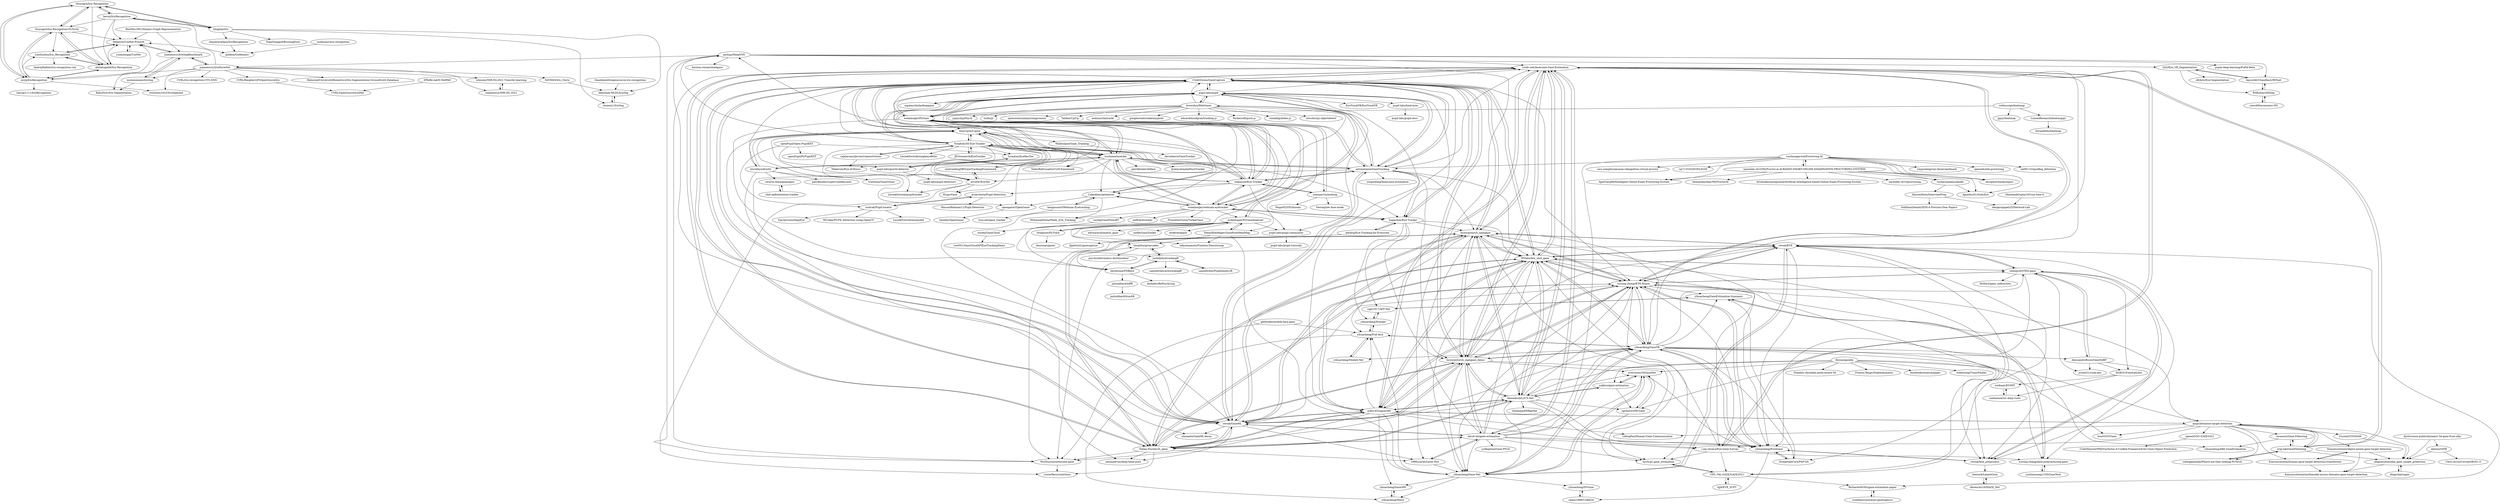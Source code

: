 digraph G {
"thuyngch/Iris-Recognition" -> "thuyngch/Iris-Recognition-PyTorch"
"thuyngch/Iris-Recognition" -> "bernii/IrisRecognition"
"thuyngch/Iris-Recognition" -> "mvjq/IrisRecognition"
"thuyngch/Iris-Recognition" -> "Qingbao/iris"
"thuyngch/Iris-Recognition" -> "akshatapatel/Iris-Recognition"
"pupil-labs/pupil" -> "CSAILVision/GazeCapture"
"pupil-labs/pupil" -> "trishume/eyeLike"
"pupil-labs/pupil" -> "esdalmaijer/PyGaze"
"pupil-labs/pupil" -> "antoinelame/GazeTracking"
"pupil-labs/pupil" -> "pupil-labs/hmd-eyes"
"pupil-labs/pupil" -> "YutaItoh/3D-Eye-Tracker"
"pupil-labs/pupil" -> "esdalmaijer/webcam-eyetracker"
"pupil-labs/pupil" -> "cvlab-uob/Awesome-Gaze-Estimation"
"pupil-labs/pupil" -> "swook/GazeML"
"pupil-labs/pupil" -> "EyeTrackVR/EyeTrackVR" ["e"=1]
"pupil-labs/pupil" -> "hugochan/Eye-Tracker"
"pupil-labs/pupil" -> "stepacool/Eye-Tracker"
"pupil-labs/pupil" -> "pupil-labs/pupil-community"
"pupil-labs/pupil" -> "mpatacchiola/deepgaze" ["e"=1]
"pupil-labs/pupil" -> "brownhci/WebGazer"
"antoinelame/GazeTracking" -> "CSAILVision/GazeCapture"
"antoinelame/GazeTracking" -> "pupil-labs/pupil"
"antoinelame/GazeTracking" -> "stepacool/Eye-Tracker"
"antoinelame/GazeTracking" -> "swook/GazeML"
"antoinelame/GazeTracking" -> "esdalmaijer/PyGaze"
"antoinelame/GazeTracking" -> "trishume/eyeLike"
"antoinelame/GazeTracking" -> "hysts/pytorch_mpiigaze_demo"
"antoinelame/GazeTracking" -> "cvlab-uob/Awesome-Gaze-Estimation"
"antoinelame/GazeTracking" -> "hugochan/Eye-Tracker"
"antoinelame/GazeTracking" -> "natanielruiz/deep-head-pose" ["e"=1]
"antoinelame/GazeTracking" -> "NVlabs/few_shot_gaze"
"antoinelame/GazeTracking" -> "brownhci/WebGazer"
"antoinelame/GazeTracking" -> "hysts/pytorch_mpiigaze"
"antoinelame/GazeTracking" -> "yinguobing/head-pose-estimation" ["e"=1]
"antoinelame/GazeTracking" -> "YutaItoh/3D-Eye-Tracker"
"kongmunist/Webcam-Eyetracking" -> "luca-ant/gaze_tracker" ["e"=1]
"kongmunist/Webcam-Eyetracking" -> "LukeAllen/optimeyes"
"sethoscope/heatmap" -> "jjguy/heatmap"
"sethoscope/heatmap" -> "esdalmaijer/PyGaze"
"sethoscope/heatmap" -> "LumenResearch/heatmappy"
"LukeAllen/optimeyes" -> "esdalmaijer/webcam-eyetracker"
"LukeAllen/optimeyes" -> "kongmunist/Webcam-Eyetracking"
"LukeAllen/optimeyes" -> "MohamadZeina/Moby_Eye_Tracking"
"LukeAllen/optimeyes" -> "opengazer/OpenGazer"
"LukeAllen/optimeyes" -> "esdalmaijer/PyGaze"
"erkil1452/gaze360" -> "Tobias-Fischer/rt_gene"
"erkil1452/gaze360" -> "NVlabs/few_shot_gaze"
"erkil1452/gaze360" -> "xucong-zhang/ETH-XGaze"
"erkil1452/gaze360" -> "cvlab-uob/Awesome-Gaze-Estimation"
"erkil1452/gaze360" -> "hysts/pytorch_mpiigaze"
"erkil1452/gaze360" -> "yihuacheng/Gaze-Net"
"erkil1452/gaze360" -> "yihuacheng/Gaze360"
"erkil1452/gaze360" -> "Ahmednull/L2CS-Net"
"erkil1452/gaze360" -> "swook/GazeML"
"erkil1452/gaze360" -> "yihuacheng/Full-face"
"erkil1452/gaze360" -> "yihuacheng/PureGaze"
"erkil1452/gaze360" -> "LifengFan/Human-Gaze-Communication"
"erkil1452/gaze360" -> "ejcgt/attention-target-detection"
"erkil1452/gaze360" -> "WuZhuoran/awesome-gaze"
"erkil1452/gaze360" -> "hysts/pytorch_mpiigaze_demo"
"titoghose/PyTrack" -> "esdalmaijer/PyGazeAnalyser"
"titoghose/PyTrack" -> "dmirman/gazer"
"Tobias-Fischer/rt_gene" -> "NVlabs/few_shot_gaze"
"Tobias-Fischer/rt_gene" -> "erkil1452/gaze360"
"Tobias-Fischer/rt_gene" -> "xucong-zhang/ETH-XGaze"
"Tobias-Fischer/rt_gene" -> "hysts/pytorch_mpiigaze"
"Tobias-Fischer/rt_gene" -> "swook/GazeML"
"Tobias-Fischer/rt_gene" -> "hysts/pytorch_mpiigaze_demo"
"Tobias-Fischer/rt_gene" -> "cvlab-uob/Awesome-Gaze-Estimation"
"Tobias-Fischer/rt_gene" -> "CSAILVision/GazeCapture"
"Tobias-Fischer/rt_gene" -> "Ahmednull/L2CS-Net"
"Tobias-Fischer/rt_gene" -> "crisie/RecurrentGaze"
"Tobias-Fischer/rt_gene" -> "WuZhuoran/awesome-gaze"
"Tobias-Fischer/rt_gene" -> "yihuacheng/GazeTR"
"Tobias-Fischer/rt_gene" -> "1996scarlet/Laser-Eye"
"Tobias-Fischer/rt_gene" -> "natanielruiz/deep-head-pose" ["e"=1]
"Tobias-Fischer/rt_gene" -> "david-wb/gaze-estimation"
"akshatapatel/Iris-Recognition" -> "Linchunhui/Iris_Recognition"
"akshatapatel/Iris-Recognition" -> "Debatrix/UniNet-Pytorch"
"akshatapatel/Iris-Recognition" -> "mvjq/IrisRecognition"
"akshatapatel/Iris-Recognition" -> "thuyngch/Iris-Recognition-PyTorch"
"swook/GazeML" -> "hysts/pytorch_mpiigaze"
"swook/GazeML" -> "Tobias-Fischer/rt_gene"
"swook/GazeML" -> "cvlab-uob/Awesome-Gaze-Estimation"
"swook/GazeML" -> "NVlabs/few_shot_gaze"
"swook/GazeML" -> "david-wb/gaze-estimation"
"swook/GazeML" -> "CSAILVision/GazeCapture"
"swook/GazeML" -> "hysts/pytorch_mpiigaze_demo"
"swook/GazeML" -> "erkil1452/gaze360"
"swook/GazeML" -> "xucong-zhang/ETH-XGaze"
"swook/GazeML" -> "natanielruiz/deep-head-pose" ["e"=1]
"swook/GazeML" -> "1996scarlet/Laser-Eye"
"swook/GazeML" -> "Ahmednull/L2CS-Net"
"swook/GazeML" -> "shaoanlu/GazeML-keras"
"swook/GazeML" -> "antoinelame/GazeTracking"
"swook/GazeML" -> "pydsgz/DeepVOG"
"recasens/Gaze-Following" -> "svip-lab/GazeFollowing"
"recasens/Gaze-Following" -> "yihuacheng/ARE-GazeEstimation"
"samhforbes/PupillometryR" -> "jwdink/eyetrackingR"
"opengazer/OpenGazer" -> "tiendan/OpenGazer"
"esdalmaijer/PyGazeAnalyser" -> "esdalmaijer/PyGaze"
"esdalmaijer/PyGazeAnalyser" -> "titoghose/PyTrack"
"esdalmaijer/PyGazeAnalyser" -> "ecekt/eyegaze"
"esdalmaijer/PyGazeAnalyser" -> "TobiasRoeddiger/GazePointHeatMap"
"esdalmaijer/PyGazeAnalyser" -> "takyamamoto/Fixation-Densitymap"
"esdalmaijer/PyGazeAnalyser" -> "tmalsburg/saccades"
"esdalmaijer/PyGazeAnalyser" -> "davebraze/FDBeye"
"esdalmaijer/PyGazeAnalyser" -> "adswa/multimatch_gaze" ["e"=1]
"esdalmaijer/PyGazeAnalyser" -> "uxifiit/GazeToolkit"
"esdalmaijer/PyGazeAnalyser" -> "pupil-labs/pupil-community"
"cvlab-uob/Awesome-Gaze-Estimation" -> "NVlabs/few_shot_gaze"
"cvlab-uob/Awesome-Gaze-Estimation" -> "hysts/pytorch_mpiigaze_demo"
"cvlab-uob/Awesome-Gaze-Estimation" -> "Tobias-Fischer/rt_gene"
"cvlab-uob/Awesome-Gaze-Estimation" -> "swook/GazeML"
"cvlab-uob/Awesome-Gaze-Estimation" -> "xucong-zhang/ETH-XGaze"
"cvlab-uob/Awesome-Gaze-Estimation" -> "erkil1452/gaze360"
"cvlab-uob/Awesome-Gaze-Estimation" -> "hysts/pytorch_mpiigaze"
"cvlab-uob/Awesome-Gaze-Estimation" -> "CSAILVision/GazeCapture"
"cvlab-uob/Awesome-Gaze-Estimation" -> "Ahmednull/L2CS-Net"
"cvlab-uob/Awesome-Gaze-Estimation" -> "i-am-shreya/Eye-Gaze-Survey"
"cvlab-uob/Awesome-Gaze-Estimation" -> "yihuacheng/GazeTR"
"cvlab-uob/Awesome-Gaze-Estimation" -> "david-wb/gaze-estimation"
"cvlab-uob/Awesome-Gaze-Estimation" -> "WuZhuoran/awesome-gaze"
"cvlab-uob/Awesome-Gaze-Estimation" -> "svip-lab/GazeFollowing"
"cvlab-uob/Awesome-Gaze-Estimation" -> "swook/EVE"
"NVlabs/few_shot_gaze" -> "xucong-zhang/ETH-XGaze"
"NVlabs/few_shot_gaze" -> "Tobias-Fischer/rt_gene"
"NVlabs/few_shot_gaze" -> "hysts/pytorch_mpiigaze"
"NVlabs/few_shot_gaze" -> "cvlab-uob/Awesome-Gaze-Estimation"
"NVlabs/few_shot_gaze" -> "erkil1452/gaze360"
"NVlabs/few_shot_gaze" -> "hysts/pytorch_mpiigaze_demo"
"NVlabs/few_shot_gaze" -> "yihuacheng/GazeTR"
"NVlabs/few_shot_gaze" -> "swook/GazeML"
"NVlabs/few_shot_gaze" -> "swook/faze_preprocess"
"NVlabs/few_shot_gaze" -> "yihuacheng/PureGaze"
"NVlabs/few_shot_gaze" -> "CSAILVision/GazeCapture"
"NVlabs/few_shot_gaze" -> "swook/EVE"
"NVlabs/few_shot_gaze" -> "zhengyuf/STED-gaze"
"NVlabs/few_shot_gaze" -> "yihuacheng/Gaze-Net"
"NVlabs/few_shot_gaze" -> "Ahmednull/L2CS-Net"
"WuZhuoran/awesome-gaze" -> "crisie/RecurrentGaze"
"hysts/pytorch_mpiigaze" -> "hysts/pytorch_mpiigaze_demo"
"hysts/pytorch_mpiigaze" -> "xucong-zhang/ETH-XGaze"
"hysts/pytorch_mpiigaze" -> "NVlabs/few_shot_gaze"
"hysts/pytorch_mpiigaze" -> "swook/GazeML"
"hysts/pytorch_mpiigaze" -> "Tobias-Fischer/rt_gene"
"hysts/pytorch_mpiigaze" -> "CSAILVision/GazeCapture"
"hysts/pytorch_mpiigaze" -> "erkil1452/gaze360"
"hysts/pytorch_mpiigaze" -> "cvlab-uob/Awesome-Gaze-Estimation"
"hysts/pytorch_mpiigaze" -> "hysts/pl_gaze_estimation"
"hysts/pytorch_mpiigaze" -> "yihuacheng/GazeTR"
"hysts/pytorch_mpiigaze" -> "swook/EVE"
"hysts/pytorch_mpiigaze" -> "yihuacheng/Full-face"
"hysts/pytorch_mpiigaze" -> "Ahmednull/L2CS-Net"
"hysts/pytorch_mpiigaze" -> "WuZhuoran/awesome-gaze"
"hysts/pytorch_mpiigaze" -> "i-am-shreya/Eye-Gaze-Survey"
"stepacool/Eye-Tracker" -> "esdalmaijer/PyGaze"
"stepacool/Eye-Tracker" -> "antoinelame/GazeTracking"
"stepacool/Eye-Tracker" -> "esdalmaijer/webcam-eyetracker"
"stepacool/Eye-Tracker" -> "YutaItoh/3D-Eye-Tracker"
"stepacool/Eye-Tracker" -> "hugochan/Eye-Tracker"
"stepacool/Eye-Tracker" -> "LukeAllen/optimeyes"
"stepacool/Eye-Tracker" -> "CSAILVision/GazeCapture"
"stepacool/Eye-Tracker" -> "simonarvin/eyeloop"
"stepacool/Eye-Tracker" -> "trishume/eyeLike"
"stepacool/Eye-Tracker" -> "arnavdutta/Pupil-Detection"
"stepacool/Eye-Tracker" -> "pupil-labs/pupil"
"stepacool/Eye-Tracker" -> "iitmcvg/eye-gaze"
"pupil-labs/pupil-community" -> "pupil-labs/pupil-tutorials"
"pydsgz/DeepVOG" -> "horizon-research/edgaze"
"pydsgz/DeepVOG" -> "1996scarlet/Laser-Eye"
"pydsgz/DeepVOG" -> "th2l/Eye_VR_Segmentation"
"pydsgz/DeepVOG" -> "WuZhuoran/awesome-gaze"
"pydsgz/DeepVOG" -> "AayushKrChaudhary/RITnet"
"pydsgz/DeepVOG" -> "cvlab-uob/Awesome-Gaze-Estimation"
"pydsgz/DeepVOG" -> "xiamenwcy/IrisParseNet"
"pydsgz/DeepVOG" -> "pupal-deep-learning/PuPal-Beta"
"szydej/GazeFlowAPI" -> "szydej/GazeCloud"
"xiamenwcy/IrisParseNet" -> "xiamenwcy/IrisSegBenchmark"
"xiamenwcy/IrisParseNet" -> "mzmmoazam/irisSeg"
"xiamenwcy/IrisParseNet" -> "CVRL/iris-recognition-OTS-DNN"
"xiamenwcy/IrisParseNet" -> "Debatrix/UniNet-Pytorch"
"xiamenwcy/IrisParseNet" -> "CVRL/RaspberryPiOpenSourceIris"
"xiamenwcy/IrisParseNet" -> "wowotou1022/IrisSegment"
"xiamenwcy/IrisParseNet" -> "mvjq/IrisRecognition"
"xiamenwcy/IrisParseNet" -> "xiamenwcy/NIR-ISL-2021"
"xiamenwcy/IrisParseNet" -> "5455945/Iris_Osiris"
"xiamenwcy/IrisParseNet" -> "whisney/NIR-ISL2021-Transfer-learning"
"xiamenwcy/IrisParseNet" -> "HalmstadUniversityBiometrics/Iris-Segmentation-Groundtruth-Database"
"oveddan/runwayml-gazecapture" -> "RichardoMrMu/gaze-estimation-paper"
"thanhkien84/opensourse-iris-recognition" -> "Abhishek-MLDL/IrisSeg"
"captjevans/JevonsCameraViewer" -> "Makeroni/Eye-of-Horus"
"captjevans/JevonsCameraViewer" -> "YutaItoh/3D-Eye-Tracker"
"arnavdutta/Pupil-Detection" -> "HassanRehman11/Pupil-Detection"
"arnavdutta/Pupil-Detection" -> "isohrab/Pupil-locator"
"bernii/IrisRecognition" -> "Qingbao/iris"
"bernii/IrisRecognition" -> "thuyngch/Iris-Recognition"
"bernii/IrisRecognition" -> "akshatapatel/Iris-Recognition"
"bernii/IrisRecognition" -> "goldeni/Goldeneye"
"bernii/IrisRecognition" -> "Debatrix/UniNet-Pytorch"
"bernii/IrisRecognition" -> "thuyngch/Iris-Recognition-PyTorch"
"mvjq/IrisRecognition" -> "akshatapatel/Iris-Recognition"
"mvjq/IrisRecognition" -> "thuyngch/Iris-Recognition-PyTorch"
"mvjq/IrisRecognition" -> "Linchunhui/Iris_Recognition"
"mvjq/IrisRecognition" -> "Debatrix/UniNet-Pytorch"
"mvjq/IrisRecognition" -> "thuyngch/Iris-Recognition"
"mvjq/IrisRecognition" -> "hasugi1111/IrisRecognition"
"mvjq/IrisRecognition" -> "wowotou1022/IrisSegment"
"Debatrix/UniNet-Pytorch" -> "yuanmingqi/UniNet"
"Debatrix/UniNet-Pytorch" -> "Linchunhui/Iris_Recognition"
"Debatrix/UniNet-Pytorch" -> "xiamenwcy/IrisSegBenchmark"
"Qingbao/iris" -> "bernii/IrisRecognition"
"Qingbao/iris" -> "Abhishek-MLDL/IrisSeg"
"Qingbao/iris" -> "chandravadans/IrisRecognition"
"Qingbao/iris" -> "thuyngch/Iris-Recognition"
"Qingbao/iris" -> "YuanYonggod/BurningEyes"
"Qingbao/iris" -> "sbanerj1/IrisSeg"
"svip-lab/GazeFollowing" -> "rohitgajawada/Where-are-they-looking-PyTorch"
"svip-lab/GazeFollowing" -> "recasens/Gaze-Following"
"svip-lab/GazeFollowing" -> "ejcgt/attention-target-detection"
"svip-lab/GazeFollowing" -> "idiap/multimodal_gaze_target_prediction"
"svip-lab/GazeFollowing" -> "cvlab-uob/Awesome-Gaze-Estimation"
"errollw/EyeTab" -> "eyetrackingDB/GazeTrackingFramework"
"errollw/EyeTab" -> "Krigu/Gaze"
"errollw/EyeTab" -> "iitmcvg/eye-gaze"
"errollw/EyeTab" -> "LeszekSwirski/pupiltracker"
"errollw/EyeTab" -> "crisie/RecurrentGaze"
"Walleclipse/Gaze_Tracking" -> "devinbarry/GazeTracker"
"isohrab/Pupil-locator" -> "arnavdutta/Pupil-Detection"
"isohrab/Pupil-locator" -> "MCodez/PUPIL-Detection-using-OpenCV"
"isohrab/Pupil-locator" -> "LeszekSwirski/eyemodel"
"isohrab/Pupil-locator" -> "Fjaviervera/DeepEye"
"tmalsburg/saccades" -> "jwdink/eyetrackingR"
"tmalsburg/saccades" -> "psychoinformatics-de/remodnav"
"rohitgajawada/Where-are-they-looking-PyTorch" -> "svip-lab/GazeFollowing"
"gdubrg/Eye-Tracking-for-Everyone" -> "hugochan/Eye-Tracker"
"gdubrg/Eye-Tracking-for-Everyone" -> "djpetti/isl-gazecapture"
"xiamenwcy/IrisSegBenchmark" -> "xiamenwcy/IrisParseNet"
"xiamenwcy/IrisSegBenchmark" -> "Debatrix/UniNet-Pytorch"
"xiamenwcy/IrisSegBenchmark" -> "mzmmoazam/irisSeg"
"xiamenwcy/IrisSegBenchmark" -> "RahulSriv/Iris-Segmentation"
"mzmmoazam/irisSeg" -> "RahulSriv/Iris-Segmentation"
"mzmmoazam/irisSeg" -> "xiamenwcy/IrisSegBenchmark"
"5455945/Iris_Osiris" -> "Abhishek-MLDL/IrisSeg"
"Linchunhui/Iris_Recognition" -> "AndrejHafner/iris-recognition-cnn"
"Linchunhui/Iris_Recognition" -> "Debatrix/UniNet-Pytorch"
"Linchunhui/Iris_Recognition" -> "akshatapatel/Iris-Recognition"
"vardanagarwal/Proctoring-AI" -> "narender-rk10/MyProctor.ai-AI-BASED-SMART-ONLINE-EXAMINATION-PROCTORING-SYSYTEM"
"vardanagarwal/Proctoring-AI" -> "tusharnankani/Aankh"
"vardanagarwal/Proctoring-AI" -> "yinguobing/cnn-facial-landmark" ["e"=1]
"vardanagarwal/Proctoring-AI" -> "antoinelame/GazeTracking"
"vardanagarwal/Proctoring-AI" -> "openedx/edx-proctoring"
"vardanagarwal/Proctoring-AI" -> "AgnellusX1/GodsEye"
"vardanagarwal/Proctoring-AI" -> "AparGarg99/Intelligent-Online-Exam-Proctoring-System"
"vardanagarwal/Proctoring-AI" -> "ee09115/spoofing_detection" ["e"=1]
"vardanagarwal/Proctoring-AI" -> "aws-samples/amazon-rekognition-virtual-proctor"
"vardanagarwal/Proctoring-AI" -> "aesophor/hacklympics"
"vardanagarwal/Proctoring-AI" -> "raj713335/INTELEGIX"
"vardanagarwal/Proctoring-AI" -> "david-wb/gaze-estimation"
"simonarvin/eyeloop" -> "stepacool/Eye-Tracker"
"simonarvin/eyeloop" -> "esdalmaijer/PyGaze"
"simonarvin/eyeloop" -> "HugoM25/Pythosaic" ["e"=1]
"simonarvin/eyeloop" -> "Destaq/low-face-mode"
"thuyngch/Iris-Recognition-PyTorch" -> "thuyngch/Iris-Recognition"
"thuyngch/Iris-Recognition-PyTorch" -> "Debatrix/UniNet-Pytorch"
"thuyngch/Iris-Recognition-PyTorch" -> "mvjq/IrisRecognition"
"thuyngch/Iris-Recognition-PyTorch" -> "akshatapatel/Iris-Recognition"
"thuyngch/Iris-Recognition-PyTorch" -> "Linchunhui/Iris_Recognition"
"esdalmaijer/webcam-eyetracker" -> "esdalmaijer/PyGaze"
"esdalmaijer/webcam-eyetracker" -> "LukeAllen/optimeyes"
"esdalmaijer/webcam-eyetracker" -> "trishume/eyeLike"
"esdalmaijer/webcam-eyetracker" -> "MohamadZeina/Moby_Eye_Tracking"
"esdalmaijer/webcam-eyetracker" -> "stepacool/Eye-Tracker"
"esdalmaijer/webcam-eyetracker" -> "esdalmaijer/PyGazeAnalyser"
"esdalmaijer/webcam-eyetracker" -> "pupil-labs/pupil-community"
"esdalmaijer/webcam-eyetracker" -> "pupil-labs/pupil"
"esdalmaijer/webcam-eyetracker" -> "hugochan/Eye-Tracker"
"esdalmaijer/webcam-eyetracker" -> "PrincetonVision/TurkerGaze"
"esdalmaijer/webcam-eyetracker" -> "xef6/eyetracker"
"esdalmaijer/webcam-eyetracker" -> "szydej/GazeFlowAPI"
"esdalmaijer/webcam-eyetracker" -> "pydsgz/DeepVOG"
"1996scarlet/Laser-Eye" -> "david-wb/gaze-estimation"
"1996scarlet/Laser-Eye" -> "yihuacheng/Gaze-Net"
"xucong-zhang/ETH-XGaze" -> "hysts/pytorch_mpiigaze"
"xucong-zhang/ETH-XGaze" -> "NVlabs/few_shot_gaze"
"xucong-zhang/ETH-XGaze" -> "swook/EVE"
"xucong-zhang/ETH-XGaze" -> "hysts/pytorch_mpiigaze_demo"
"xucong-zhang/ETH-XGaze" -> "Tobias-Fischer/rt_gene"
"xucong-zhang/ETH-XGaze" -> "erkil1452/gaze360"
"xucong-zhang/ETH-XGaze" -> "VIPL-TAL-GAZE/GAZE2021"
"xucong-zhang/ETH-XGaze" -> "yihuacheng/PureGaze"
"xucong-zhang/ETH-XGaze" -> "hysts/pl_gaze_estimation"
"xucong-zhang/ETH-XGaze" -> "yihuacheng/GazeTR"
"xucong-zhang/ETH-XGaze" -> "cvlab-uob/Awesome-Gaze-Estimation"
"xucong-zhang/ETH-XGaze" -> "zhengyuf/STED-gaze"
"xucong-zhang/ETH-XGaze" -> "yihuacheng/GazeEstimation-Summary"
"xucong-zhang/ETH-XGaze" -> "yihuacheng/Gaze-Net"
"xucong-zhang/ETH-XGaze" -> "swook/faze_preprocess"
"hysts/pytorch_mpiigaze_demo" -> "hysts/pytorch_mpiigaze"
"hysts/pytorch_mpiigaze_demo" -> "xucong-zhang/ETH-XGaze"
"hysts/pytorch_mpiigaze_demo" -> "cvlab-uob/Awesome-Gaze-Estimation"
"hysts/pytorch_mpiigaze_demo" -> "Tobias-Fischer/rt_gene"
"hysts/pytorch_mpiigaze_demo" -> "NVlabs/few_shot_gaze"
"hysts/pytorch_mpiigaze_demo" -> "hysts/pl_gaze_estimation"
"hysts/pytorch_mpiigaze_demo" -> "david-wb/gaze-estimation"
"hysts/pytorch_mpiigaze_demo" -> "swook/GazeML"
"hysts/pytorch_mpiigaze_demo" -> "Ahmednull/L2CS-Net"
"hysts/pytorch_mpiigaze_demo" -> "yihuacheng/GazeTR"
"hysts/pytorch_mpiigaze_demo" -> "CSAILVision/GazeCapture"
"hysts/pytorch_mpiigaze_demo" -> "yihuacheng/Gaze-Net"
"hysts/pytorch_mpiigaze_demo" -> "eververas/3DGazeNet"
"hysts/pytorch_mpiigaze_demo" -> "swook/EVE"
"hysts/pytorch_mpiigaze_demo" -> "erkil1452/gaze360"
"czero69/acomoeye-NN" -> "RSKothari/EllSeg"
"glefundes/mobile-face-gaze" -> "yihuacheng/Full-face"
"glefundes/mobile-face-gaze" -> "WuZhuoran/awesome-gaze"
"AayushKrChaudhary/RITnet" -> "RSKothari/EllSeg"
"AayushKrChaudhary/RITnet" -> "th2l/Eye_VR_Segmentation"
"CVRL/RaspberryPiOpenSourceIris" -> "CVRL/OpenSourceIrisPAD"
"RenMin1991/Dyamic-Graph-Representation" -> "Debatrix/UniNet-Pytorch"
"RenMin1991/Dyamic-Graph-Representation" -> "xiamenwcy/IrisSegBenchmark"
"swook/EVE" -> "xucong-zhang/ETH-XGaze"
"swook/EVE" -> "yihuacheng/Gaze-Net"
"swook/EVE" -> "NVlabs/few_shot_gaze"
"swook/EVE" -> "zhengyuf/STED-gaze"
"swook/EVE" -> "swook/faze_preprocess"
"swook/EVE" -> "DreamtaleCore/PnP-GA"
"swook/EVE" -> "VIPL-TAL-GAZE/GAZE2021"
"swook/EVE" -> "WuZhuoran/awesome-gaze"
"swook/EVE" -> "yihuacheng/PureGaze"
"swook/EVE" -> "hysts/pytorch_mpiigaze"
"swook/EVE" -> "RichardoMrMu/gaze-estimation-paper"
"ejcgt/attention-target-detection" -> "svip-lab/GazeFollowing"
"ejcgt/attention-target-detection" -> "francescotonini/object-aware-gaze-target-detection"
"ejcgt/attention-target-detection" -> "erkil1452/gaze360"
"ejcgt/attention-target-detection" -> "LifengFan/Human-Gaze-Communication"
"ejcgt/attention-target-detection" -> "idiap/multimodal_gaze_target_prediction"
"ejcgt/attention-target-detection" -> "francescotonini/human-gaze-target-detection-transformer"
"ejcgt/attention-target-detection" -> "Crystal2333/DAM"
"ejcgt/attention-target-detection" -> "i-am-shreya/Eye-Gaze-Survey"
"ejcgt/attention-target-detection" -> "rohitgajawada/Where-are-they-looking-PyTorch"
"ejcgt/attention-target-detection" -> "upeee/GOO-GAZE2021"
"ejcgt/attention-target-detection" -> "hustvl/ViTGaze" ["e"=1]
"ejcgt/attention-target-detection" -> "recasens/Gaze-Following"
"ejcgt/attention-target-detection" -> "xucong-zhang/ETH-XGaze"
"swook/faze_preprocess" -> "zhengyuf/STED-gaze"
"swook/faze_preprocess" -> "yihuacheng/PureGaze"
"swook/faze_preprocess" -> "leeisack/LatentGaze"
"david-wb/gaze-estimation" -> "swook/GazeML"
"david-wb/gaze-estimation" -> "hysts/pytorch_mpiigaze_demo"
"david-wb/gaze-estimation" -> "NVlabs/few_shot_gaze"
"david-wb/gaze-estimation" -> "xucong-zhang/ETH-XGaze"
"david-wb/gaze-estimation" -> "1996scarlet/Laser-Eye"
"david-wb/gaze-estimation" -> "ycdhqzhiai/Gaze-PFLD"
"david-wb/gaze-estimation" -> "cvlab-uob/Awesome-Gaze-Estimation"
"david-wb/gaze-estimation" -> "yihuacheng/PureGaze"
"david-wb/gaze-estimation" -> "yihuacheng/Gaze-Net"
"david-wb/gaze-estimation" -> "yihuacheng/GazeTR"
"david-wb/gaze-estimation" -> "hysts/pytorch_mpiigaze"
"david-wb/gaze-estimation" -> "hysts/pl_gaze_estimation"
"david-wb/gaze-estimation" -> "i-am-shreya/Eye-Gaze-Survey"
"david-wb/gaze-estimation" -> "eververas/3DGazeNet"
"david-wb/gaze-estimation" -> "Tobias-Fischer/rt_gene"
"pupil-labs/pye3d-detector" -> "tcsantini/EyeRecToo"
"pupil-labs/pye3d-detector" -> "pupil-labs/pupil-detectors"
"th2l/Eye_VR_Segmentation" -> "ofirkris/Eye-Segmentation"
"th2l/Eye_VR_Segmentation" -> "AayushKrChaudhary/RITnet"
"th2l/Eye_VR_Segmentation" -> "RSKothari/EllSeg"
"szydej/GazeCloud" -> "ruw001/GazeCloudAPIEyeTrackingDemo"
"eyetrackingDB/GazeTrackingFramework" -> "errollw/EyeTab"
"weihaox/DCMIT" -> "weihaox/arxiv-daily-tools"
"iPRoBe-lab/D-NetPAD" -> "CVRL/OpenSourceIrisPAD"
"yihuacheng/Gaze-Net" -> "yihuacheng/Full-face"
"yihuacheng/Gaze-Net" -> "yihuacheng/DVGaze"
"yihuacheng/Gaze-Net" -> "yihuacheng/Mnist"
"yihuacheng/Gaze-Net" -> "swook/EVE"
"yihuacheng/Gaze-Net" -> "eververas/3DGazeNet"
"yihuacheng/Gaze-Net" -> "yihuacheng/Gaze360"
"yihuacheng/Gaze-Net" -> "yihuacheng/GazeTR"
"vigil1917/AFF-Net" -> "yihuacheng/Itracker"
"vigil1917/AFF-Net" -> "yihuacheng/GazeEstimation-Summary"
"jwdink/eyetrackingR" -> "samhforbes/PupillometryR"
"jwdink/eyetrackingR" -> "davebraze/FDBeye"
"jwdink/eyetrackingR" -> "tmalsburg/saccades"
"jwdink/eyetrackingR" -> "samhforbes/eyetrackingR"
"i-am-shreya/Eye-Gaze-Survey" -> "VIPL-TAL-GAZE/GAZE2021"
"i-am-shreya/Eye-Gaze-Survey" -> "xucong-zhang/ETH-XGaze"
"i-am-shreya/Eye-Gaze-Survey" -> "NVlabs/few_shot_gaze"
"i-am-shreya/Eye-Gaze-Survey" -> "cvlab-uob/Awesome-Gaze-Estimation"
"i-am-shreya/Eye-Gaze-Survey" -> "hysts/pl_gaze_estimation"
"i-am-shreya/Eye-Gaze-Survey" -> "xucong-zhang/data-preprocessing-gaze"
"narender-rk10/MyProctor.ai-AI-BASED-SMART-ONLINE-EXAMINATION-PROCTORING-SYSYTEM" -> "vardanagarwal/Proctoring-AI"
"narender-rk10/MyProctor.ai-AI-BASED-SMART-ONLINE-EXAMINATION-PROCTORING-SYSYTEM" -> "tusharnankani/Aankh"
"narender-rk10/MyProctor.ai-AI-BASED-SMART-ONLINE-EXAMINATION-PROCTORING-SYSYTEM" -> "narender-rk10/proctoring"
"narender-rk10/MyProctor.ai-AI-BASED-SMART-ONLINE-EXAMINATION-PROCTORING-SYSYTEM" -> "hemantkarekar/MyProctorAI"
"narender-rk10/MyProctor.ai-AI-BASED-SMART-ONLINE-EXAMINATION-PROCTORING-SYSYTEM" -> "AgnellusX1/GodsEye"
"narender-rk10/MyProctor.ai-AI-BASED-SMART-ONLINE-EXAMINATION-PROCTORING-SYSYTEM" -> "AparGarg99/Intelligent-Online-Exam-Proctoring-System"
"narender-rk10/MyProctor.ai-AI-BASED-SMART-ONLINE-EXAMINATION-PROCTORING-SYSYTEM" -> "aesophor/hacklympics"
"narender-rk10/MyProctor.ai-AI-BASED-SMART-ONLINE-EXAMINATION-PROCTORING-SYSYTEM" -> "krishnakumaragrawal/Artificial-Intelligence-based-Online-Exam-Proctoring-System"
"yihuacheng/GazeTR" -> "yihuacheng/Full-face"
"yihuacheng/GazeTR" -> "yihuacheng/PureGaze"
"yihuacheng/GazeTR" -> "xucong-zhang/ETH-XGaze"
"yihuacheng/GazeTR" -> "yihuacheng/Gaze-Net"
"yihuacheng/GazeTR" -> "NVlabs/few_shot_gaze"
"yihuacheng/GazeTR" -> "DreamtaleCore/PnP-GA"
"yihuacheng/GazeTR" -> "yihuacheng/Dilated-Net"
"yihuacheng/GazeTR" -> "yihuacheng/GazeEstimation-Summary"
"yihuacheng/GazeTR" -> "hysts/pytorch_mpiigaze_demo"
"yihuacheng/GazeTR" -> "AlessandroRuzzi/GazeNeRF"
"yihuacheng/GazeTR" -> "yihuacheng/ARE-GazeEstimation"
"yihuacheng/GazeTR" -> "xucong-zhang/data-preprocessing-gaze"
"yihuacheng/GazeTR" -> "swook/faze_preprocess"
"yihuacheng/GazeTR" -> "zhengyuf/STED-gaze"
"xiamenwcy/NIR-ISL-2021" -> "whisney/NIR-ISL2021-Transfer-learning"
"whisney/NIR-ISL2021-Transfer-learning" -> "xiamenwcy/NIR-ISL-2021"
"RichardoMrMu/gaze-estimation-paper" -> "oveddan/runwayml-gazecapture"
"openPupil/Open-PupilEXT" -> "tcsantini/EyeRecToo"
"openPupil/Open-PupilEXT" -> "openPupil/PyPupilEXT"
"openPupil/Open-PupilEXT" -> "isohrab/Pupil-locator"
"openPupil/Open-PupilEXT" -> "pupil-labs/pye3d-detector"
"zhengyuf/STED-gaze" -> "AlessandroRuzzi/GazeNeRF"
"zhengyuf/STED-gaze" -> "swook/faze_preprocess"
"zhengyuf/STED-gaze" -> "xucong-zhang/ETH-XGaze"
"zhengyuf/STED-gaze" -> "NVlabs/few_shot_gaze"
"zhengyuf/STED-gaze" -> "HzDmS/gaze_redirection" ["e"=1]
"zhengyuf/STED-gaze" -> "yihuacheng/PureGaze"
"zhengyuf/STED-gaze" -> "swook/EVE"
"zhengyuf/STED-gaze" -> "IIGROUP/interpGaze"
"zhengyuf/STED-gaze" -> "jswati31/cuda-ghr"
"yihuacheng/Dilated-Net" -> "yihuacheng/Full-face"
"yihuacheng/Itracker" -> "vigil1917/AFF-Net"
"yihuacheng/Itracker" -> "yihuacheng/Full-face"
"iitmcvg/eye-gaze" -> "errollw/EyeTab"
"iitmcvg/eye-gaze" -> "Walleclipse/Gaze_Tracking"
"iitmcvg/eye-gaze" -> "eyetrackingDB/GazeTrackingFramework"
"iitmcvg/eye-gaze" -> "trishume/SmartGaze"
"iitmcvg/eye-gaze" -> "elucideye/drishti"
"iitmcvg/eye-gaze" -> "CSAILVision/GazeCapture"
"iitmcvg/eye-gaze" -> "opengazer/OpenGazer"
"iitmcvg/eye-gaze" -> "swook/GazeML"
"iitmcvg/eye-gaze" -> "YutaItoh/3D-Eye-Tracker"
"iitmcvg/eye-gaze" -> "Krigu/Gaze"
"iitmcvg/eye-gaze" -> "TadasBaltrusaitis/CLM-framework" ["e"=1]
"IIGROUP/interpGaze" -> "weihaox/DCMIT"
"IIGROUP/interpGaze" -> "weihaox/arxiv-daily-tools"
"bjj9/EVE_SCPT" -> "VIPL-TAL-GAZE/GAZE2021"
"upeee/GOO-GAZE2021" -> "CodeMonsterPHD/GaTector-A-Unified-Framework-for-Gaze-Object-Prediction"
"Crystal2333/DAM" -> "idiap/multimodal_gaze_target_prediction"
"chili-epfl/attention-tracker" -> "severin-lemaignan/gazr"
"davebraze/FDBeye" -> "jwdink/eyetrackingR"
"davebraze/FDBeye" -> "jashubbard/edfR"
"davebraze/FDBeye" -> "dmbates/RePsychLing"
"davebraze/FDBeye" -> "tmalsburg/saccades"
"DreamtaleCore/PnP-GA" -> "yihuacheng/PureGaze"
"DreamtaleCore/PnP-GA" -> "yihuacheng/GazeEstimation-Summary"
"yihuacheng/Mnist" -> "yihuacheng/Gaze360"
"RSKothari/EllSeg" -> "AayushKrChaudhary/RITnet"
"RSKothari/EllSeg" -> "czero69/acomoeye-NN"
"VIPL-TAL-GAZE/GAZE2021" -> "bjj9/EVE_SCPT"
"VIPL-TAL-GAZE/GAZE2021" -> "hysts/pl_gaze_estimation"
"VIPL-TAL-GAZE/GAZE2021" -> "RichardoMrMu/gaze-estimation-paper"
"yihuacheng/Gaze360" -> "yihuacheng/Mnist"
"yihuacheng/Full-face" -> "yihuacheng/Dilated-Net"
"yihuacheng/Full-face" -> "yihuacheng/GazeTR"
"yihuacheng/Full-face" -> "yihuacheng/Itracker"
"yihuacheng/Full-face" -> "yihuacheng/Mnist"
"yuanmingqi/UniNet" -> "Debatrix/UniNet-Pytorch"
"sbanerj1/IrisSeg" -> "Abhishek-MLDL/IrisSeg"
"Ahmednull/L2CS-Net" -> "yakhyo/gaze-estimation"
"Ahmednull/L2CS-Net" -> "hysts/pytorch_mpiigaze_demo"
"Ahmednull/L2CS-Net" -> "xucong-zhang/ETH-XGaze"
"Ahmednull/L2CS-Net" -> "NVlabs/few_shot_gaze"
"Ahmednull/L2CS-Net" -> "erkil1452/gaze360"
"Ahmednull/L2CS-Net" -> "zgchen33/MCGaze"
"Ahmednull/L2CS-Net" -> "eververas/3DGazeNet"
"Ahmednull/L2CS-Net" -> "cvlab-uob/Awesome-Gaze-Estimation"
"Ahmednull/L2CS-Net" -> "Tobias-Fischer/rt_gene"
"Ahmednull/L2CS-Net" -> "hysts/pytorch_mpiigaze"
"Ahmednull/L2CS-Net" -> "yihuacheng/PureGaze"
"Ahmednull/L2CS-Net" -> "thohemp/6DRepNet" ["e"=1]
"Ahmednull/L2CS-Net" -> "i-am-shreya/Eye-Gaze-Survey"
"Ahmednull/L2CS-Net" -> "yihuacheng/Gaze-Net"
"Ahmednull/L2CS-Net" -> "yihuacheng/GazeTR"
"LumenResearch/heatmappy" -> "durandtibo/heatmap"
"ShyrenMore/InterviewPrep" -> "SiddhantDembi/SEM-4-Previous-Year-Papers"
"ShyrenMore/InterviewPrep" -> "deepprajapati25/Network-Lab"
"severin-lemaignan/gazr" -> "chili-epfl/attention-tracker"
"tusharnankani/Aankh" -> "AgnellusX1/GodsEye"
"tusharnankani/Aankh" -> "ShyrenMore/InterviewPrep"
"yihuacheng/PureGaze" -> "DreamtaleCore/PnP-GA"
"yihuacheng/PureGaze" -> "yihuacheng/GazeTR"
"yihuacheng/PureGaze" -> "swook/faze_preprocess"
"yihuacheng/PureGaze" -> "xucong-zhang/ETH-XGaze"
"yihuacheng/PureGaze" -> "caixin1998/UnReGA"
"yihuacheng/GazeEstimation-Summary" -> "xucong-zhang/data-preprocessing-gaze"
"yihuacheng/GazeEstimation-Summary" -> "vigil1917/AFF-Net"
"jashubbard/edfR" -> "jashubbard/itrackR"
"hysts/pl_gaze_estimation" -> "VIPL-TAL-GAZE/GAZE2021"
"kyotovision-public/dynamic-3d-gaze-from-afar" -> "nkuhzx/GFIE"
"kyotovision-public/dynamic-3d-gaze-from-afar" -> "idiap/multimodal_gaze_target_prediction"
"brownhci/WebGazer" -> "auduno/clmtrackr" ["e"=1]
"brownhci/WebGazer" -> "antoinelame/GazeTracking"
"brownhci/WebGazer" -> "esdalmaijer/PyGaze"
"brownhci/WebGazer" -> "CSAILVision/GazeCapture"
"brownhci/WebGazer" -> "googlecreativelab/anypixel" ["e"=1]
"brownhci/WebGazer" -> "pupil-labs/pupil"
"brownhci/WebGazer" -> "eduardolundgren/tracking.js" ["e"=1]
"brownhci/WebGazer" -> "Nickersoft/push.js" ["e"=1]
"brownhci/WebGazer" -> "rishabhp/bideo.js" ["e"=1]
"brownhci/WebGazer" -> "esdalmaijer/webcam-eyetracker"
"brownhci/WebGazer" -> "mtschirs/js-objectdetect" ["e"=1]
"brownhci/WebGazer" -> "jspsych/jsPsych" ["e"=1]
"brownhci/WebGazer" -> "turbo/js" ["e"=1]
"brownhci/WebGazer" -> "spencermountain/compromise" ["e"=1]
"brownhci/WebGazer" -> "TalAter/UpUp" ["e"=1]
"pupil-labs/hmd-eyes" -> "pupil-labs/pupil-docs"
"eververas/3DGazeNet" -> "yihuacheng/Gaze-Net"
"eververas/3DGazeNet" -> "yakhyo/gaze-estimation"
"eververas/3DGazeNet" -> "zgchen33/MCGaze"
"eververas/3DGazeNet" -> "yihuacheng/PureGaze"
"Abhishek-MLDL/IrisSeg" -> "sbanerj1/IrisSeg"
"dbseorms16/HAZE_Net" -> "leeisack/LatentGaze"
"idiap/multimodal_gaze_target_prediction" -> "francescotonini/multimodal-across-domains-gaze-target-detection"
"idiap/multimodal_gaze_target_prediction" -> "idiap/sharingan"
"leeisack/LatentGaze" -> "dbseorms16/HAZE_Net"
"caixin1998/UnReGA" -> "yihuacheng/DVGaze"
"zgchen33/MCGaze" -> "yihuacheng/DVGaze"
"zgchen33/MCGaze" -> "eververas/3DGazeNet"
"ShashankGupta10/Unix-Sem-4" -> "deepprajapati25/Network-Lab"
"trishume/eyeLike" -> "pupil-labs/pupil"
"trishume/eyeLike" -> "esdalmaijer/webcam-eyetracker"
"trishume/eyeLike" -> "CSAILVision/GazeCapture"
"trishume/eyeLike" -> "esdalmaijer/PyGaze"
"trishume/eyeLike" -> "elucideye/drishti"
"trishume/eyeLike" -> "antoinelame/GazeTracking"
"trishume/eyeLike" -> "YutaItoh/3D-Eye-Tracker"
"trishume/eyeLike" -> "iitmcvg/eye-gaze"
"trishume/eyeLike" -> "errollw/EyeTab"
"trishume/eyeLike" -> "eyetrackingDB/GazeTrackingFramework"
"trishume/eyeLike" -> "LukeAllen/optimeyes"
"trishume/eyeLike" -> "stepacool/Eye-Tracker"
"trishume/eyeLike" -> "patrikhuber/4dface" ["e"=1]
"trishume/eyeLike" -> "kylemcdonald/FaceTracker" ["e"=1]
"trishume/eyeLike" -> "TadasBaltrusaitis/CLM-framework" ["e"=1]
"elucideye/drishti" -> "iitmcvg/eye-gaze"
"elucideye/drishti" -> "trishume/eyeLike"
"elucideye/drishti" -> "trishume/SmartGaze"
"elucideye/drishti" -> "severin-lemaignan/gazr"
"elucideye/drishti" -> "patrikhuber/superviseddescent" ["e"=1]
"elucideye/drishti" -> "CSAILVision/GazeCapture"
"elucideye/drishti" -> "shaoanlu/GazeML-keras"
"AlessandroRuzzi/GazeNeRF" -> "zhengyuf/STED-gaze"
"AlessandroRuzzi/GazeNeRF" -> "xucong-zhang/data-preprocessing-gaze"
"AlessandroRuzzi/GazeNeRF" -> "jswati31/cuda-ghr"
"AlessandroRuzzi/GazeNeRF" -> "IIGROUP/interpGaze"
"xucong-zhang/data-preprocessing-gaze" -> "yunhanwang1105/GazeTech"
"xucong-zhang/data-preprocessing-gaze" -> "yihuacheng/GazeEstimation-Summary"
"yihuacheng/DVGaze" -> "caixin1998/UnReGA"
"francescotonini/object-aware-gaze-target-detection" -> "francescotonini/human-gaze-target-detection-transformer"
"francescotonini/object-aware-gaze-target-detection" -> "francescotonini/multimodal-across-domains-gaze-target-detection"
"francescotonini/object-aware-gaze-target-detection" -> "idiap/multimodal_gaze_target_prediction"
"francescotonini/human-gaze-target-detection-transformer" -> "francescotonini/object-aware-gaze-target-detection"
"francescotonini/human-gaze-target-detection-transformer" -> "francescotonini/multimodal-across-domains-gaze-target-detection"
"nkuhzx/GFIE" -> "Chris-Arvin/CorridorROS1.0"
"nkuhzx/GFIE" -> "idiap/multimodal_gaze_target_prediction"
"weihaox/arxiv-daily-tools" -> "weihaox/DCMIT"
"yunhanwang1105/GazeTech" -> "xucong-zhang/data-preprocessing-gaze"
"YutaItoh/3D-Eye-Tracker" -> "LeszekSwirski/singleeyefitter"
"YutaItoh/3D-Eye-Tracker" -> "JEOresearch/EyeTracker"
"YutaItoh/3D-Eye-Tracker" -> "captjevans/JevonsCameraViewer"
"YutaItoh/3D-Eye-Tracker" -> "stepacool/Eye-Tracker"
"YutaItoh/3D-Eye-Tracker" -> "iitmcvg/eye-gaze"
"YutaItoh/3D-Eye-Tracker" -> "errollw/EyeTab"
"YutaItoh/3D-Eye-Tracker" -> "pupil-labs/pupil"
"YutaItoh/3D-Eye-Tracker" -> "pydsgz/DeepVOG"
"YutaItoh/3D-Eye-Tracker" -> "tcsantini/EyeRecToo"
"YutaItoh/3D-Eye-Tracker" -> "CSAILVision/GazeCapture"
"YutaItoh/3D-Eye-Tracker" -> "LeszekSwirski/pupiltracker"
"YutaItoh/3D-Eye-Tracker" -> "trishume/eyeLike"
"YutaItoh/3D-Eye-Tracker" -> "Makeroni/Eye-of-Horus"
"YutaItoh/3D-Eye-Tracker" -> "pupil-labs/pye3d-detector"
"YutaItoh/3D-Eye-Tracker" -> "hugochan/Eye-Tracker"
"CSAILVision/GazeCapture" -> "hugochan/Eye-Tracker"
"CSAILVision/GazeCapture" -> "hysts/pytorch_mpiigaze"
"CSAILVision/GazeCapture" -> "swook/GazeML"
"CSAILVision/GazeCapture" -> "NVlabs/few_shot_gaze"
"CSAILVision/GazeCapture" -> "cvlab-uob/Awesome-Gaze-Estimation"
"CSAILVision/GazeCapture" -> "Tobias-Fischer/rt_gene"
"CSAILVision/GazeCapture" -> "antoinelame/GazeTracking"
"CSAILVision/GazeCapture" -> "hysts/pytorch_mpiigaze_demo"
"CSAILVision/GazeCapture" -> "pupil-labs/pupil"
"CSAILVision/GazeCapture" -> "esdalmaijer/PyGaze"
"CSAILVision/GazeCapture" -> "xucong-zhang/ETH-XGaze"
"CSAILVision/GazeCapture" -> "erkil1452/gaze360"
"CSAILVision/GazeCapture" -> "trishume/eyeLike"
"CSAILVision/GazeCapture" -> "mpatacchiola/deepgaze" ["e"=1]
"CSAILVision/GazeCapture" -> "iitmcvg/eye-gaze"
"JEOresearch/EyeTracker" -> "YutaItoh/3D-Eye-Tracker"
"hugochan/Eye-Tracker" -> "CSAILVision/GazeCapture"
"hugochan/Eye-Tracker" -> "gdubrg/Eye-Tracking-for-Everyone"
"hugochan/Eye-Tracker" -> "yihuacheng/Itracker"
"hugochan/Eye-Tracker" -> "NVlabs/few_shot_gaze"
"hugochan/Eye-Tracker" -> "vigil1917/AFF-Net"
"hugochan/Eye-Tracker" -> "hysts/pytorch_mpiigaze"
"hugochan/Eye-Tracker" -> "hysts/pytorch_mpiigaze_demo"
"hugochan/Eye-Tracker" -> "esdalmaijer/webcam-eyetracker"
"yakhyo/gaze-estimation" -> "eververas/3DGazeNet"
"yakhyo/gaze-estimation" -> "Ahmednull/L2CS-Net"
"yakhyo/gaze-estimation" -> "zgchen33/MCGaze"
"idiap/sharingan" -> "idiap/multimodal_gaze_target_prediction"
"mokosaur/iris-recognition" -> "goldeni/Goldeneye"
"TobiasRoeddiger/GazePointHeatMap" -> "takyamamoto/Fixation-Densitymap"
"TobiasRoeddiger/GazePointHeatMap" -> "esdalmaijer/PyGazeAnalyser"
"TobiasRoeddiger/GazePointHeatMap" -> "yihuacheng/Gaze-Net"
"TobiasRoeddiger/GazePointHeatMap" -> "tmalsburg/saccades"
"esdalmaijer/PyGaze" -> "esdalmaijer/PyGazeAnalyser"
"esdalmaijer/PyGaze" -> "esdalmaijer/webcam-eyetracker"
"esdalmaijer/PyGaze" -> "pupil-labs/pupil"
"esdalmaijer/PyGaze" -> "CSAILVision/GazeCapture"
"esdalmaijer/PyGaze" -> "stepacool/Eye-Tracker"
"esdalmaijer/PyGaze" -> "trishume/eyeLike"
"esdalmaijer/PyGaze" -> "antoinelame/GazeTracking"
"esdalmaijer/PyGaze" -> "TobiasRoeddiger/GazePointHeatMap"
"esdalmaijer/PyGaze" -> "LukeAllen/optimeyes"
"esdalmaijer/PyGaze" -> "jwdink/eyetrackingR"
"esdalmaijer/PyGaze" -> "davebraze/FDBeye"
"esdalmaijer/PyGaze" -> "swook/GazeML"
"esdalmaijer/PyGaze" -> "iitmcvg/eye-gaze"
"esdalmaijer/PyGaze" -> "simonarvin/eyeloop"
"esdalmaijer/PyGaze" -> "opengazer/OpenGazer"
"fkryan/gazelle" -> "yakhyo/gaze-estimation"
"fkryan/gazelle" -> "Ahmednull/L2CS-Net"
"fkryan/gazelle" -> "zgchen33/MCGaze"
"fkryan/gazelle" -> "ejcgt/attention-target-detection"
"fkryan/gazelle" -> "eververas/3DGazeNet"
"fkryan/gazelle" -> "Stability-AI/stable-point-aware-3d" ["e"=1]
"fkryan/gazelle" -> "Francis-Rings/StableAnimator" ["e"=1]
"fkryan/gazelle" -> "hustvl/ViTGaze" ["e"=1]
"fkryan/gazelle" -> "facebookresearch/pippo" ["e"=1]
"fkryan/gazelle" -> "wileewang/TransPixeler" ["e"=1]
"tcsantini/EyeRecToo" -> "pupil-labs/pye3d-detector"
"chandravadans/IrisRecognition" -> "goldeni/Goldeneye"
"thuyngch/Iris-Recognition" ["l"="32.557,28.212"]
"thuyngch/Iris-Recognition-PyTorch" ["l"="32.565,28.227"]
"bernii/IrisRecognition" ["l"="32.572,28.203"]
"mvjq/IrisRecognition" ["l"="32.575,28.242"]
"Qingbao/iris" ["l"="32.544,28.193"]
"akshatapatel/Iris-Recognition" ["l"="32.579,28.225"]
"pupil-labs/pupil" ["l"="32.649,28.578"]
"CSAILVision/GazeCapture" ["l"="32.616,28.562"]
"trishume/eyeLike" ["l"="32.67,28.59"]
"esdalmaijer/PyGaze" ["l"="32.694,28.567"]
"antoinelame/GazeTracking" ["l"="32.642,28.551"]
"pupil-labs/hmd-eyes" ["l"="32.724,28.639"]
"YutaItoh/3D-Eye-Tracker" ["l"="32.654,28.611"]
"esdalmaijer/webcam-eyetracker" ["l"="32.683,28.552"]
"cvlab-uob/Awesome-Gaze-Estimation" ["l"="32.577,28.543"]
"swook/GazeML" ["l"="32.609,28.536"]
"EyeTrackVR/EyeTrackVR" ["l"="-33.668,-34.755"]
"hugochan/Eye-Tracker" ["l"="32.636,28.531"]
"stepacool/Eye-Tracker" ["l"="32.687,28.583"]
"pupil-labs/pupil-community" ["l"="32.708,28.543"]
"mpatacchiola/deepgaze" ["l"="33.279,29.094"]
"brownhci/WebGazer" ["l"="32.608,28.604"]
"hysts/pytorch_mpiigaze_demo" ["l"="32.581,28.519"]
"natanielruiz/deep-head-pose" ["l"="33.349,29.073"]
"NVlabs/few_shot_gaze" ["l"="32.568,28.531"]
"hysts/pytorch_mpiigaze" ["l"="32.585,28.532"]
"yinguobing/head-pose-estimation" ["l"="33.306,29.064"]
"kongmunist/Webcam-Eyetracking" ["l"="32.764,28.568"]
"luca-ant/gaze_tracker" ["l"="49.755,29.881"]
"LukeAllen/optimeyes" ["l"="32.723,28.568"]
"sethoscope/heatmap" ["l"="32.629,28.695"]
"jjguy/heatmap" ["l"="32.601,28.724"]
"LumenResearch/heatmappy" ["l"="32.615,28.754"]
"MohamadZeina/Moby_Eye_Tracking" ["l"="32.721,28.55"]
"opengazer/OpenGazer" ["l"="32.744,28.582"]
"erkil1452/gaze360" ["l"="32.564,28.517"]
"Tobias-Fischer/rt_gene" ["l"="32.596,28.519"]
"xucong-zhang/ETH-XGaze" ["l"="32.552,28.527"]
"yihuacheng/Gaze-Net" ["l"="32.574,28.492"]
"yihuacheng/Gaze360" ["l"="32.567,28.474"]
"Ahmednull/L2CS-Net" ["l"="32.561,28.501"]
"yihuacheng/Full-face" ["l"="32.577,28.482"]
"yihuacheng/PureGaze" ["l"="32.538,28.5"]
"LifengFan/Human-Gaze-Communication" ["l"="32.504,28.53"]
"ejcgt/attention-target-detection" ["l"="32.496,28.548"]
"WuZhuoran/awesome-gaze" ["l"="32.602,28.502"]
"titoghose/PyTrack" ["l"="32.768,28.489"]
"esdalmaijer/PyGazeAnalyser" ["l"="32.738,28.522"]
"dmirman/gazer" ["l"="32.796,28.465"]
"crisie/RecurrentGaze" ["l"="32.654,28.526"]
"yihuacheng/GazeTR" ["l"="32.548,28.509"]
"1996scarlet/Laser-Eye" ["l"="32.615,28.494"]
"david-wb/gaze-estimation" ["l"="32.584,28.504"]
"Linchunhui/Iris_Recognition" ["l"="32.56,28.24"]
"Debatrix/UniNet-Pytorch" ["l"="32.579,28.253"]
"shaoanlu/GazeML-keras" ["l"="32.664,28.566"]
"pydsgz/DeepVOG" ["l"="32.64,28.481"]
"recasens/Gaze-Following" ["l"="32.5,28.581"]
"svip-lab/GazeFollowing" ["l"="32.513,28.57"]
"yihuacheng/ARE-GazeEstimation" ["l"="32.521,28.555"]
"samhforbes/PupillometryR" ["l"="32.81,28.531"]
"jwdink/eyetrackingR" ["l"="32.785,28.532"]
"tiendan/OpenGazer" ["l"="32.789,28.59"]
"ecekt/eyegaze" ["l"="32.755,28.501"]
"TobiasRoeddiger/GazePointHeatMap" ["l"="32.703,28.514"]
"takyamamoto/Fixation-Densitymap" ["l"="32.732,28.499"]
"tmalsburg/saccades" ["l"="32.769,28.519"]
"davebraze/FDBeye" ["l"="32.778,28.547"]
"adswa/multimatch_gaze" ["l"="48.016,34.938"]
"uxifiit/GazeToolkit" ["l"="32.779,28.504"]
"i-am-shreya/Eye-Gaze-Survey" ["l"="32.538,28.536"]
"swook/EVE" ["l"="32.541,28.519"]
"swook/faze_preprocess" ["l"="32.523,28.507"]
"zhengyuf/STED-gaze" ["l"="32.518,28.519"]
"hysts/pl_gaze_estimation" ["l"="32.55,28.543"]
"simonarvin/eyeloop" ["l"="32.738,28.601"]
"arnavdutta/Pupil-Detection" ["l"="32.745,28.663"]
"iitmcvg/eye-gaze" ["l"="32.681,28.604"]
"pupil-labs/pupil-tutorials" ["l"="32.745,28.542"]
"horizon-research/edgaze" ["l"="32.642,28.448"]
"th2l/Eye_VR_Segmentation" ["l"="32.681,28.444"]
"AayushKrChaudhary/RITnet" ["l"="32.694,28.453"]
"xiamenwcy/IrisParseNet" ["l"="32.581,28.303"]
"pupal-deep-learning/PuPal-Beta" ["l"="32.657,28.461"]
"szydej/GazeFlowAPI" ["l"="32.683,28.646"]
"szydej/GazeCloud" ["l"="32.674,28.688"]
"xiamenwcy/IrisSegBenchmark" ["l"="32.591,28.274"]
"mzmmoazam/irisSeg" ["l"="32.602,28.287"]
"CVRL/iris-recognition-OTS-DNN" ["l"="32.603,28.308"]
"CVRL/RaspberryPiOpenSourceIris" ["l"="32.538,28.297"]
"wowotou1022/IrisSegment" ["l"="32.575,28.273"]
"xiamenwcy/NIR-ISL-2021" ["l"="32.569,28.32"]
"5455945/Iris_Osiris" ["l"="32.541,28.263"]
"whisney/NIR-ISL2021-Transfer-learning" ["l"="32.557,28.312"]
"HalmstadUniversityBiometrics/Iris-Segmentation-Groundtruth-Database" ["l"="32.561,28.292"]
"oveddan/runwayml-gazecapture" ["l"="32.457,28.527"]
"RichardoMrMu/gaze-estimation-paper" ["l"="32.486,28.526"]
"thanhkien84/opensourse-iris-recognition" ["l"="32.501,28.213"]
"Abhishek-MLDL/IrisSeg" ["l"="32.526,28.219"]
"captjevans/JevonsCameraViewer" ["l"="32.636,28.653"]
"Makeroni/Eye-of-Horus" ["l"="32.654,28.663"]
"HassanRehman11/Pupil-Detection" ["l"="32.768,28.675"]
"isohrab/Pupil-locator" ["l"="32.768,28.695"]
"goldeni/Goldeneye" ["l"="32.574,28.174"]
"hasugi1111/IrisRecognition" ["l"="32.601,28.229"]
"yuanmingqi/UniNet" ["l"="32.564,28.26"]
"chandravadans/IrisRecognition" ["l"="32.555,28.172"]
"YuanYonggod/BurningEyes" ["l"="32.53,28.172"]
"sbanerj1/IrisSeg" ["l"="32.521,28.202"]
"rohitgajawada/Where-are-they-looking-PyTorch" ["l"="32.487,28.573"]
"idiap/multimodal_gaze_target_prediction" ["l"="32.46,28.586"]
"errollw/EyeTab" ["l"="32.698,28.598"]
"eyetrackingDB/GazeTrackingFramework" ["l"="32.701,28.613"]
"Krigu/Gaze" ["l"="32.715,28.617"]
"LeszekSwirski/pupiltracker" ["l"="32.693,28.627"]
"Walleclipse/Gaze_Tracking" ["l"="32.754,28.634"]
"devinbarry/GazeTracker" ["l"="32.792,28.651"]
"MCodez/PUPIL-Detection-using-OpenCV" ["l"="32.791,28.713"]
"LeszekSwirski/eyemodel" ["l"="32.801,28.702"]
"Fjaviervera/DeepEye" ["l"="32.776,28.719"]
"psychoinformatics-de/remodnav" ["l"="32.812,28.497"]
"gdubrg/Eye-Tracking-for-Everyone" ["l"="32.66,28.504"]
"djpetti/isl-gazecapture" ["l"="32.677,28.484"]
"RahulSriv/Iris-Segmentation" ["l"="32.615,28.274"]
"AndrejHafner/iris-recognition-cnn" ["l"="32.533,28.239"]
"vardanagarwal/Proctoring-AI" ["l"="32.654,28.411"]
"narender-rk10/MyProctor.ai-AI-BASED-SMART-ONLINE-EXAMINATION-PROCTORING-SYSYTEM" ["l"="32.656,28.367"]
"tusharnankani/Aankh" ["l"="32.686,28.362"]
"yinguobing/cnn-facial-landmark" ["l"="33.289,29.047"]
"openedx/edx-proctoring" ["l"="32.69,28.403"]
"AgnellusX1/GodsEye" ["l"="32.672,28.379"]
"AparGarg99/Intelligent-Online-Exam-Proctoring-System" ["l"="32.65,28.385"]
"ee09115/spoofing_detection" ["l"="33.661,30.153"]
"aws-samples/amazon-rekognition-virtual-proctor" ["l"="32.7,28.384"]
"aesophor/hacklympics" ["l"="32.632,28.378"]
"raj713335/INTELEGIX" ["l"="32.669,28.395"]
"HugoM25/Pythosaic" ["l"="34.202,24.561"]
"Destaq/low-face-mode" ["l"="32.792,28.617"]
"PrincetonVision/TurkerGaze" ["l"="32.708,28.496"]
"xef6/eyetracker" ["l"="32.717,28.527"]
"VIPL-TAL-GAZE/GAZE2021" ["l"="32.516,28.539"]
"yihuacheng/GazeEstimation-Summary" ["l"="32.548,28.49"]
"eververas/3DGazeNet" ["l"="32.547,28.479"]
"czero69/acomoeye-NN" ["l"="32.735,28.424"]
"RSKothari/EllSeg" ["l"="32.714,28.436"]
"glefundes/mobile-face-gaze" ["l"="32.596,28.451"]
"CVRL/OpenSourceIrisPAD" ["l"="32.51,28.292"]
"RenMin1991/Dyamic-Graph-Representation" ["l"="32.606,28.254"]
"DreamtaleCore/PnP-GA" ["l"="32.524,28.491"]
"francescotonini/object-aware-gaze-target-detection" ["l"="32.455,28.57"]
"francescotonini/human-gaze-target-detection-transformer" ["l"="32.456,28.556"]
"Crystal2333/DAM" ["l"="32.47,28.571"]
"upeee/GOO-GAZE2021" ["l"="32.428,28.55"]
"hustvl/ViTGaze" ["l"="63.428,12.014"]
"leeisack/LatentGaze" ["l"="32.472,28.484"]
"ycdhqzhiai/Gaze-PFLD" ["l"="32.588,28.465"]
"pupil-labs/pye3d-detector" ["l"="32.698,28.675"]
"tcsantini/EyeRecToo" ["l"="32.698,28.663"]
"pupil-labs/pupil-detectors" ["l"="32.708,28.702"]
"ofirkris/Eye-Segmentation" ["l"="32.697,28.426"]
"ruw001/GazeCloudAPIEyeTrackingDemo" ["l"="32.663,28.71"]
"weihaox/DCMIT" ["l"="32.436,28.491"]
"weihaox/arxiv-daily-tools" ["l"="32.429,28.502"]
"iPRoBe-lab/D-NetPAD" ["l"="32.489,28.285"]
"yihuacheng/DVGaze" ["l"="32.548,28.451"]
"yihuacheng/Mnist" ["l"="32.571,28.46"]
"vigil1917/AFF-Net" ["l"="32.592,28.484"]
"yihuacheng/Itracker" ["l"="32.608,28.477"]
"samhforbes/eyetrackingR" ["l"="32.82,28.52"]
"xucong-zhang/data-preprocessing-gaze" ["l"="32.517,28.5"]
"narender-rk10/proctoring" ["l"="32.672,28.344"]
"hemantkarekar/MyProctorAI" ["l"="32.657,28.339"]
"krishnakumaragrawal/Artificial-Intelligence-based-Online-Exam-Proctoring-System" ["l"="32.64,28.344"]
"yihuacheng/Dilated-Net" ["l"="32.557,28.47"]
"AlessandroRuzzi/GazeNeRF" ["l"="32.496,28.507"]
"openPupil/Open-PupilEXT" ["l"="32.734,28.698"]
"openPupil/PyPupilEXT" ["l"="32.747,28.729"]
"HzDmS/gaze_redirection" ["l"="44.445,30.456"]
"IIGROUP/interpGaze" ["l"="32.462,28.504"]
"jswati31/cuda-ghr" ["l"="32.483,28.514"]
"trishume/SmartGaze" ["l"="32.697,28.641"]
"elucideye/drishti" ["l"="32.669,28.629"]
"TadasBaltrusaitis/CLM-framework" ["l"="33.092,29.057"]
"bjj9/EVE_SCPT" ["l"="32.48,28.541"]
"CodeMonsterPHD/GaTector-A-Unified-Framework-for-Gaze-Object-Prediction" ["l"="32.389,28.551"]
"chili-epfl/attention-tracker" ["l"="32.69,28.749"]
"severin-lemaignan/gazr" ["l"="32.684,28.718"]
"jashubbard/edfR" ["l"="32.826,28.546"]
"dmbates/RePsychLing" ["l"="32.816,28.562"]
"yakhyo/gaze-estimation" ["l"="32.527,28.475"]
"zgchen33/MCGaze" ["l"="32.531,28.463"]
"thohemp/6DRepNet" ["l"="33.395,29.004"]
"durandtibo/heatmap" ["l"="32.606,28.785"]
"ShyrenMore/InterviewPrep" ["l"="32.715,28.329"]
"SiddhantDembi/SEM-4-Previous-Year-Papers" ["l"="32.721,28.31"]
"deepprajapati25/Network-Lab" ["l"="32.74,28.312"]
"caixin1998/UnReGA" ["l"="32.53,28.45"]
"jashubbard/itrackR" ["l"="32.852,28.547"]
"kyotovision-public/dynamic-3d-gaze-from-afar" ["l"="32.435,28.612"]
"nkuhzx/GFIE" ["l"="32.422,28.601"]
"auduno/clmtrackr" ["l"="-31.512,-35.653"]
"googlecreativelab/anypixel" ["l"="22.947,-27.019"]
"eduardolundgren/tracking.js" ["l"="-31.549,-35.671"]
"Nickersoft/push.js" ["l"="22.872,-27.135"]
"rishabhp/bideo.js" ["l"="22.841,-27.204"]
"mtschirs/js-objectdetect" ["l"="-31.517,-35.596"]
"jspsych/jsPsych" ["l"="40.55,35.838"]
"turbo/js" ["l"="23.007,-27.187"]
"spencermountain/compromise" ["l"="-32.776,-35.941"]
"TalAter/UpUp" ["l"="22.69,-26.958"]
"pupil-labs/pupil-docs" ["l"="32.759,28.654"]
"dbseorms16/HAZE_Net" ["l"="32.452,28.472"]
"francescotonini/multimodal-across-domains-gaze-target-detection" ["l"="32.439,28.575"]
"idiap/sharingan" ["l"="32.449,28.601"]
"ShashankGupta10/Unix-Sem-4" ["l"="32.755,28.297"]
"patrikhuber/4dface" ["l"="31.754,29.288"]
"kylemcdonald/FaceTracker" ["l"="33.076,29.018"]
"patrikhuber/superviseddescent" ["l"="33.111,29.064"]
"yunhanwang1105/GazeTech" ["l"="32.493,28.492"]
"Chris-Arvin/CorridorROS1.0" ["l"="32.399,28.611"]
"LeszekSwirski/singleeyefitter" ["l"="32.615,28.646"]
"JEOresearch/EyeTracker" ["l"="32.636,28.636"]
"mokosaur/iris-recognition" ["l"="32.579,28.152"]
"fkryan/gazelle" ["l"="32.499,28.471"]
"Stability-AI/stable-point-aware-3d" ["l"="64.327,3.327"]
"Francis-Rings/StableAnimator" ["l"="-55.07,-11.277"]
"facebookresearch/pippo" ["l"="32.104,29.663"]
"wileewang/TransPixeler" ["l"="33.091,33.086"]
}